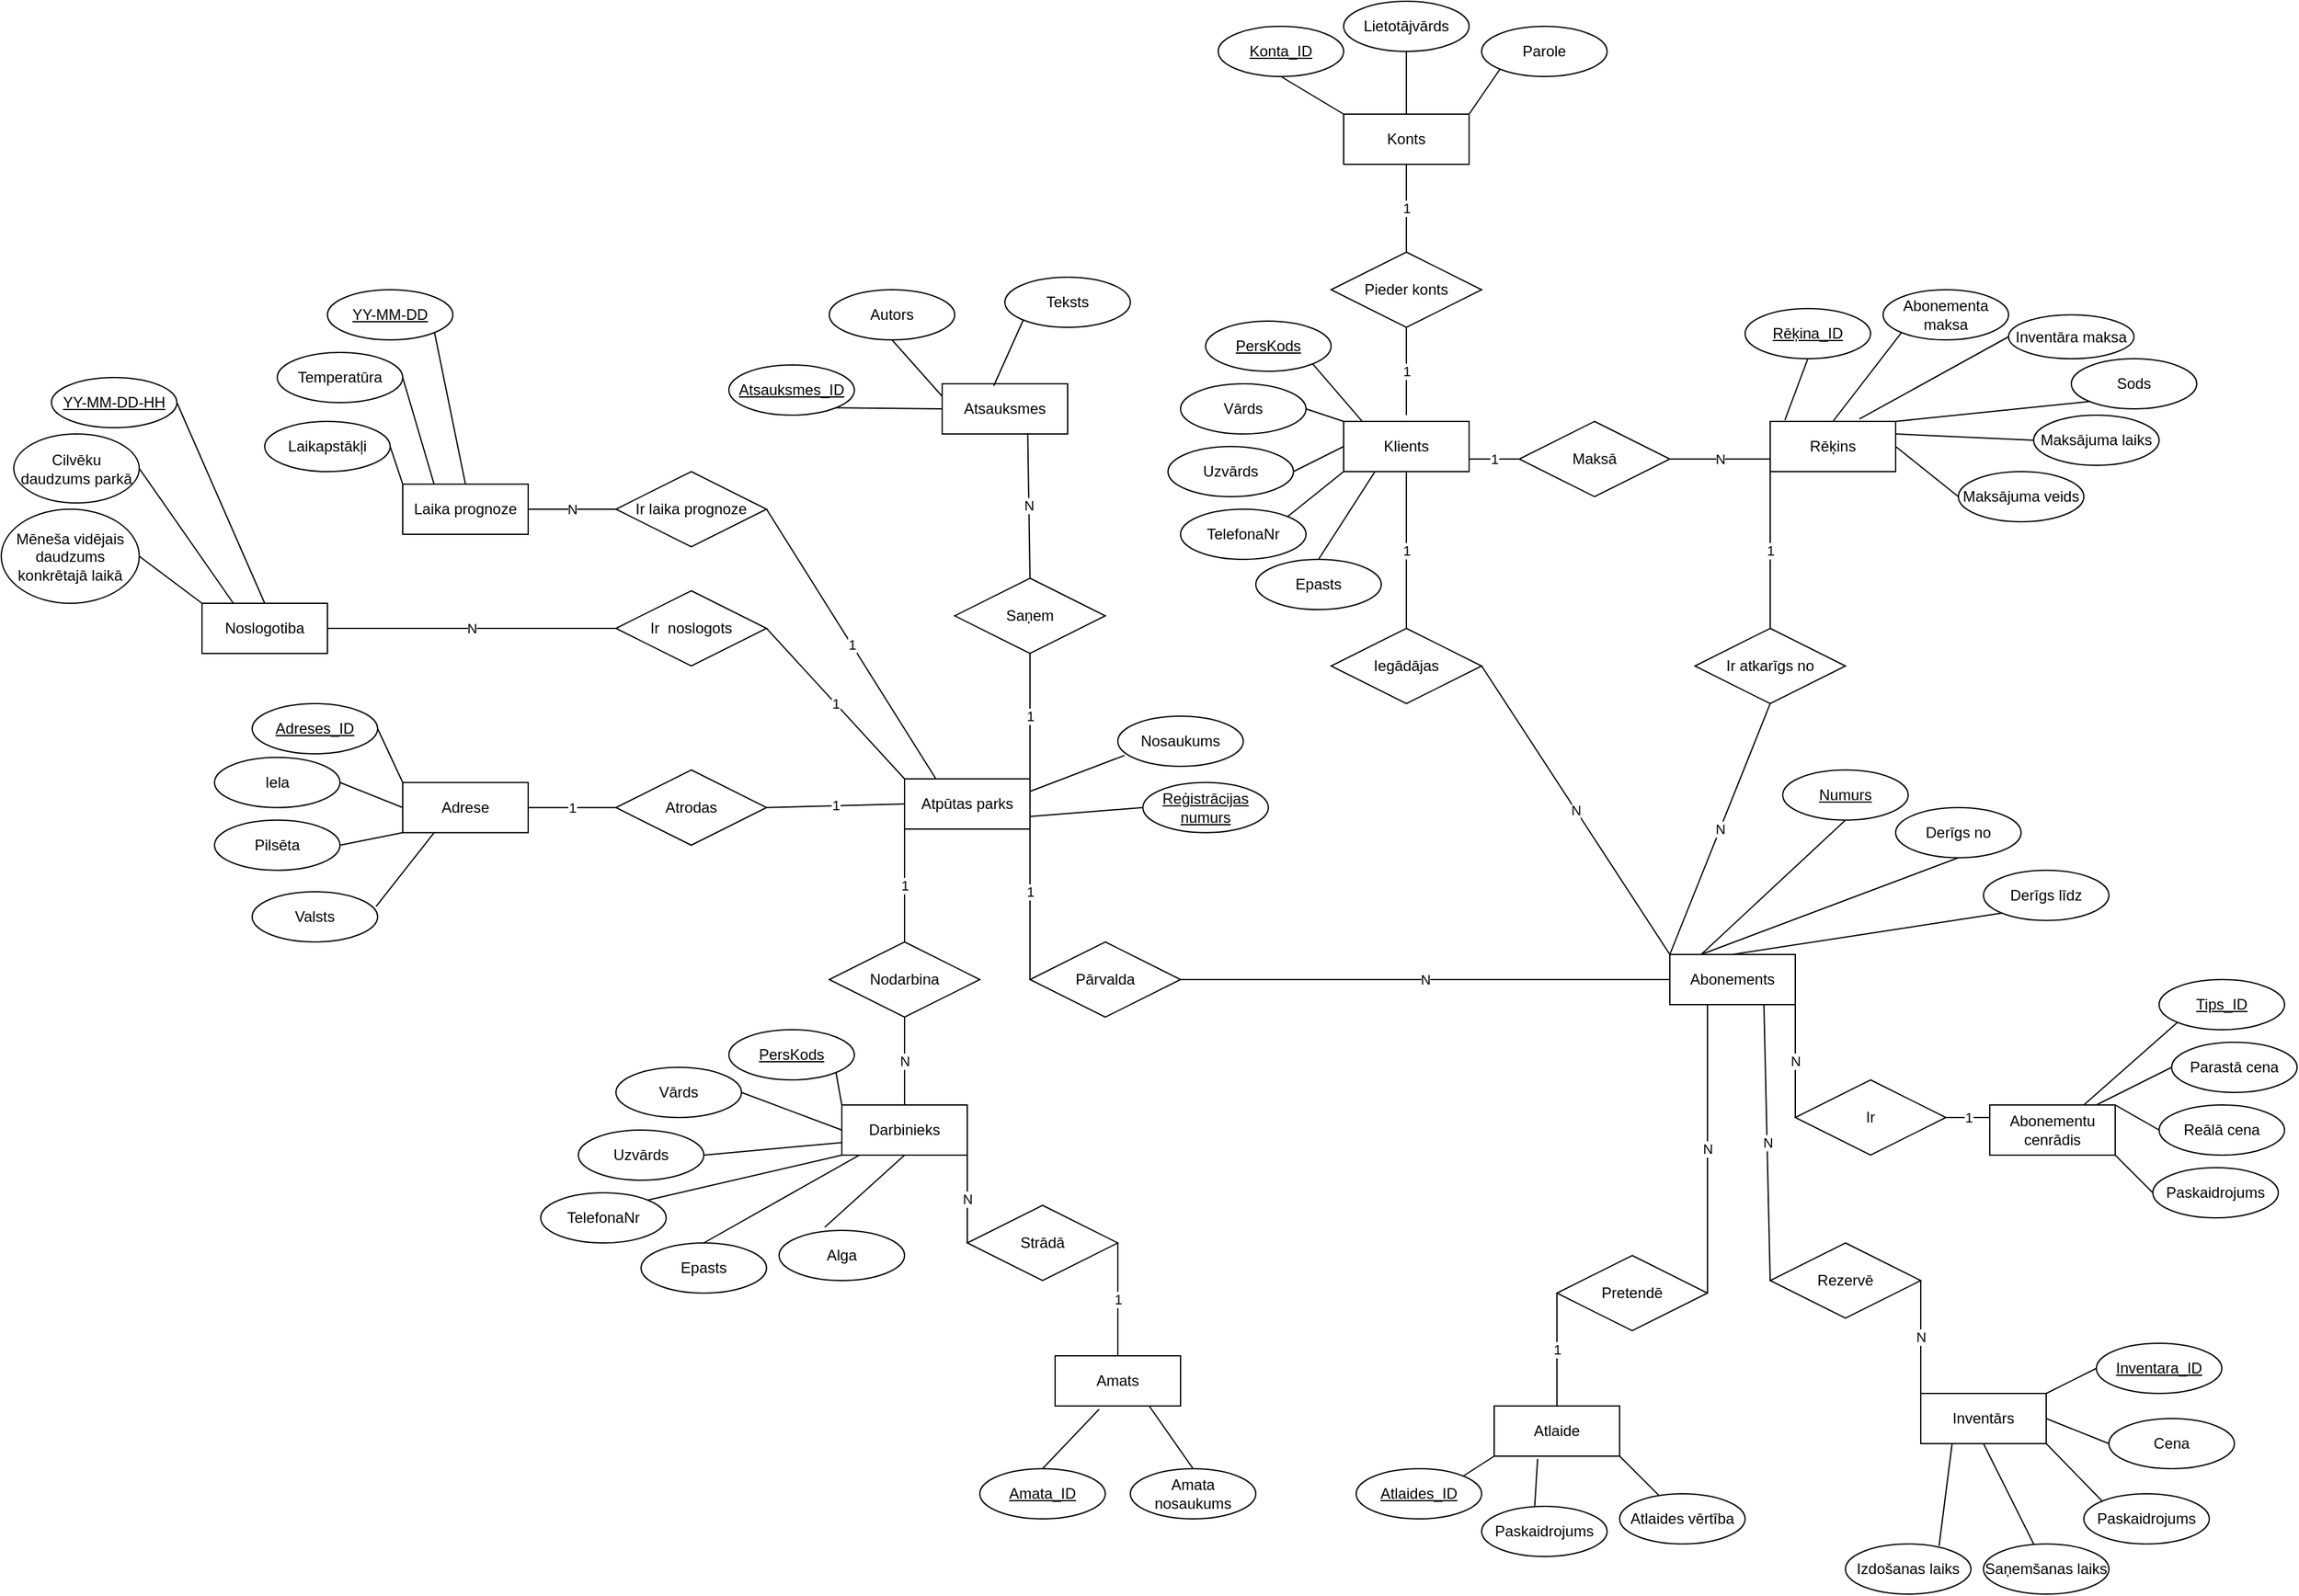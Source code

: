 <mxfile version="17.4.1" type="github"><diagram id="0xfzZeli7-UTy0-bY4oB" name="Page-1"><mxGraphModel dx="5394" dy="2624" grid="1" gridSize="10" guides="1" tooltips="1" connect="1" arrows="1" fold="1" page="1" pageScale="1" pageWidth="850" pageHeight="1100" math="0" shadow="0"><root><mxCell id="0"/><mxCell id="1" parent="0"/><mxCell id="qddwzL5BaspBNBgXX-L--1" value="Klients" style="whiteSpace=wrap;html=1;align=center;" vertex="1" parent="1"><mxGeometry x="-1350" y="-355" width="100" height="40" as="geometry"/></mxCell><mxCell id="qddwzL5BaspBNBgXX-L--2" value="PersKods" style="ellipse;whiteSpace=wrap;html=1;align=center;fontStyle=4;" vertex="1" parent="1"><mxGeometry x="-1460" y="-435" width="100" height="40" as="geometry"/></mxCell><mxCell id="qddwzL5BaspBNBgXX-L--3" value="Vārds" style="ellipse;whiteSpace=wrap;html=1;align=center;" vertex="1" parent="1"><mxGeometry x="-1480" y="-385" width="100" height="40" as="geometry"/></mxCell><mxCell id="qddwzL5BaspBNBgXX-L--4" value="TelefonaNr" style="ellipse;whiteSpace=wrap;html=1;align=center;" vertex="1" parent="1"><mxGeometry x="-1480" y="-285" width="100" height="40" as="geometry"/></mxCell><mxCell id="qddwzL5BaspBNBgXX-L--5" value="Uzvārds" style="ellipse;whiteSpace=wrap;html=1;align=center;" vertex="1" parent="1"><mxGeometry x="-1490" y="-335" width="100" height="40" as="geometry"/></mxCell><mxCell id="qddwzL5BaspBNBgXX-L--6" value="Epasts" style="ellipse;whiteSpace=wrap;html=1;align=center;" vertex="1" parent="1"><mxGeometry x="-1420" y="-245" width="100" height="40" as="geometry"/></mxCell><mxCell id="qddwzL5BaspBNBgXX-L--7" value="Abonements" style="whiteSpace=wrap;html=1;align=center;" vertex="1" parent="1"><mxGeometry x="-1090" y="70" width="100" height="40" as="geometry"/></mxCell><mxCell id="qddwzL5BaspBNBgXX-L--8" value="Numurs" style="ellipse;whiteSpace=wrap;html=1;align=center;fontStyle=4;" vertex="1" parent="1"><mxGeometry x="-1000" y="-77.12" width="100" height="40" as="geometry"/></mxCell><mxCell id="qddwzL5BaspBNBgXX-L--9" value="Derīgs no" style="ellipse;whiteSpace=wrap;html=1;align=center;" vertex="1" parent="1"><mxGeometry x="-910" y="-47.12" width="100" height="40" as="geometry"/></mxCell><mxCell id="qddwzL5BaspBNBgXX-L--10" value="Derīgs līdz" style="ellipse;whiteSpace=wrap;html=1;align=center;" vertex="1" parent="1"><mxGeometry x="-840" y="2.88" width="100" height="40" as="geometry"/></mxCell><mxCell id="qddwzL5BaspBNBgXX-L--11" value="" style="endArrow=none;html=1;rounded=0;exitX=0.5;exitY=0;exitDx=0;exitDy=0;entryX=0.25;entryY=1;entryDx=0;entryDy=0;" edge="1" parent="1" source="qddwzL5BaspBNBgXX-L--6" target="qddwzL5BaspBNBgXX-L--1"><mxGeometry relative="1" as="geometry"><mxPoint x="-1324.924" y="-244.996" as="sourcePoint"/><mxPoint x="-1275.07" y="-300.77" as="targetPoint"/></mxGeometry></mxCell><mxCell id="qddwzL5BaspBNBgXX-L--12" value="" style="endArrow=none;html=1;rounded=0;exitX=1;exitY=0;exitDx=0;exitDy=0;entryX=0;entryY=1;entryDx=0;entryDy=0;" edge="1" parent="1" source="qddwzL5BaspBNBgXX-L--4" target="qddwzL5BaspBNBgXX-L--1"><mxGeometry relative="1" as="geometry"><mxPoint x="-1350.0" y="-235" as="sourcePoint"/><mxPoint x="-1315.0" y="-305" as="targetPoint"/></mxGeometry></mxCell><mxCell id="qddwzL5BaspBNBgXX-L--13" value="" style="endArrow=none;html=1;rounded=0;exitX=1;exitY=0.5;exitDx=0;exitDy=0;entryX=0;entryY=0.5;entryDx=0;entryDy=0;" edge="1" parent="1" source="qddwzL5BaspBNBgXX-L--5" target="qddwzL5BaspBNBgXX-L--1"><mxGeometry relative="1" as="geometry"><mxPoint x="-1384.854" y="-269.226" as="sourcePoint"/><mxPoint x="-1340.0" y="-305" as="targetPoint"/></mxGeometry></mxCell><mxCell id="qddwzL5BaspBNBgXX-L--14" value="" style="endArrow=none;html=1;rounded=0;exitX=1;exitY=0.5;exitDx=0;exitDy=0;entryX=0;entryY=0;entryDx=0;entryDy=0;" edge="1" parent="1" source="qddwzL5BaspBNBgXX-L--3" target="qddwzL5BaspBNBgXX-L--1"><mxGeometry relative="1" as="geometry"><mxPoint x="-1380.0" y="-305" as="sourcePoint"/><mxPoint x="-1340.0" y="-325" as="targetPoint"/></mxGeometry></mxCell><mxCell id="qddwzL5BaspBNBgXX-L--15" value="" style="endArrow=none;html=1;rounded=0;exitX=1;exitY=1;exitDx=0;exitDy=0;entryX=0.152;entryY=0.012;entryDx=0;entryDy=0;entryPerimeter=0;" edge="1" parent="1" source="qddwzL5BaspBNBgXX-L--2" target="qddwzL5BaspBNBgXX-L--1"><mxGeometry relative="1" as="geometry"><mxPoint x="-1370.0" y="-355" as="sourcePoint"/><mxPoint x="-1340.0" y="-345" as="targetPoint"/></mxGeometry></mxCell><mxCell id="qddwzL5BaspBNBgXX-L--16" value="" style="endArrow=none;html=1;rounded=0;exitX=0.5;exitY=1;exitDx=0;exitDy=0;entryX=0.25;entryY=0;entryDx=0;entryDy=0;" edge="1" parent="1" source="qddwzL5BaspBNBgXX-L--8" target="qddwzL5BaspBNBgXX-L--7"><mxGeometry relative="1" as="geometry"><mxPoint x="-1234.854" y="134.226" as="sourcePoint"/><mxPoint x="-1194.8" y="180.48" as="targetPoint"/></mxGeometry></mxCell><mxCell id="qddwzL5BaspBNBgXX-L--17" value="" style="endArrow=none;html=1;rounded=0;exitX=0.5;exitY=1;exitDx=0;exitDy=0;entryX=0.25;entryY=0;entryDx=0;entryDy=0;" edge="1" parent="1" source="qddwzL5BaspBNBgXX-L--9" target="qddwzL5BaspBNBgXX-L--7"><mxGeometry relative="1" as="geometry"><mxPoint x="-1114.854" y="54.226" as="sourcePoint"/><mxPoint x="-1080.0" y="80" as="targetPoint"/></mxGeometry></mxCell><mxCell id="qddwzL5BaspBNBgXX-L--18" value="" style="endArrow=none;html=1;rounded=0;exitX=0;exitY=1;exitDx=0;exitDy=0;entryX=0.5;entryY=0;entryDx=0;entryDy=0;" edge="1" parent="1" source="qddwzL5BaspBNBgXX-L--10" target="qddwzL5BaspBNBgXX-L--7"><mxGeometry relative="1" as="geometry"><mxPoint x="-1070.0" y="30" as="sourcePoint"/><mxPoint x="-1055.0" y="80" as="targetPoint"/></mxGeometry></mxCell><mxCell id="qddwzL5BaspBNBgXX-L--19" value="Iegādājas" style="shape=rhombus;perimeter=rhombusPerimeter;whiteSpace=wrap;html=1;align=center;" vertex="1" parent="1"><mxGeometry x="-1360" y="-190" width="120" height="60" as="geometry"/></mxCell><mxCell id="qddwzL5BaspBNBgXX-L--20" value="1" style="endArrow=none;html=1;rounded=0;entryX=0.5;entryY=1;entryDx=0;entryDy=0;exitX=0.5;exitY=0;exitDx=0;exitDy=0;" edge="1" parent="1" source="qddwzL5BaspBNBgXX-L--19" target="qddwzL5BaspBNBgXX-L--1"><mxGeometry relative="1" as="geometry"><mxPoint x="-1250" y="-410" as="sourcePoint"/><mxPoint x="-1324.8" y="-344.52" as="targetPoint"/></mxGeometry></mxCell><mxCell id="qddwzL5BaspBNBgXX-L--21" value="N" style="endArrow=none;html=1;rounded=0;exitX=1;exitY=0.5;exitDx=0;exitDy=0;entryX=0;entryY=0;entryDx=0;entryDy=0;" edge="1" parent="1" source="qddwzL5BaspBNBgXX-L--19" target="qddwzL5BaspBNBgXX-L--7"><mxGeometry relative="1" as="geometry"><mxPoint x="-1190.0" y="210" as="sourcePoint"/><mxPoint x="-1215.0" y="270" as="targetPoint"/></mxGeometry></mxCell><mxCell id="qddwzL5BaspBNBgXX-L--22" value="Ir" style="shape=rhombus;perimeter=rhombusPerimeter;whiteSpace=wrap;html=1;align=center;" vertex="1" parent="1"><mxGeometry x="-990" y="170" width="120" height="60" as="geometry"/></mxCell><mxCell id="qddwzL5BaspBNBgXX-L--23" value="Abonementu cenrādis" style="whiteSpace=wrap;html=1;align=center;" vertex="1" parent="1"><mxGeometry x="-835" y="190" width="100" height="40" as="geometry"/></mxCell><mxCell id="qddwzL5BaspBNBgXX-L--24" value="Tips_ID" style="ellipse;whiteSpace=wrap;html=1;align=center;fontStyle=4" vertex="1" parent="1"><mxGeometry x="-700" y="90" width="100" height="40" as="geometry"/></mxCell><mxCell id="qddwzL5BaspBNBgXX-L--25" value="Reālā cena" style="ellipse;whiteSpace=wrap;html=1;align=center;" vertex="1" parent="1"><mxGeometry x="-700" y="190" width="100" height="40" as="geometry"/></mxCell><mxCell id="qddwzL5BaspBNBgXX-L--26" value="Paskaidrojums" style="ellipse;whiteSpace=wrap;html=1;align=center;" vertex="1" parent="1"><mxGeometry x="-705" y="240" width="100" height="40" as="geometry"/></mxCell><mxCell id="qddwzL5BaspBNBgXX-L--27" value="N" style="endArrow=none;html=1;rounded=0;exitX=0;exitY=0.5;exitDx=0;exitDy=0;entryX=1;entryY=1;entryDx=0;entryDy=0;" edge="1" parent="1" source="qddwzL5BaspBNBgXX-L--22" target="qddwzL5BaspBNBgXX-L--7"><mxGeometry relative="1" as="geometry"><mxPoint x="-1070.0" y="210" as="sourcePoint"/><mxPoint x="-1030.0" y="120" as="targetPoint"/></mxGeometry></mxCell><mxCell id="qddwzL5BaspBNBgXX-L--28" value="1" style="endArrow=none;html=1;rounded=0;exitX=1;exitY=0.5;exitDx=0;exitDy=0;entryX=0;entryY=0.25;entryDx=0;entryDy=0;" edge="1" parent="1" source="qddwzL5BaspBNBgXX-L--22" target="qddwzL5BaspBNBgXX-L--23"><mxGeometry relative="1" as="geometry"><mxPoint x="-835" y="140" as="sourcePoint"/><mxPoint x="-1205.0" y="210" as="targetPoint"/></mxGeometry></mxCell><mxCell id="qddwzL5BaspBNBgXX-L--29" value="" style="endArrow=none;html=1;rounded=0;exitX=0;exitY=1;exitDx=0;exitDy=0;entryX=0.75;entryY=0;entryDx=0;entryDy=0;" edge="1" parent="1" source="qddwzL5BaspBNBgXX-L--24" target="qddwzL5BaspBNBgXX-L--23"><mxGeometry relative="1" as="geometry"><mxPoint x="-1279.854" y="164.226" as="sourcePoint"/><mxPoint x="-1239.8" y="210.48" as="targetPoint"/></mxGeometry></mxCell><mxCell id="qddwzL5BaspBNBgXX-L--30" value="" style="endArrow=none;html=1;rounded=0;exitX=0;exitY=0.5;exitDx=0;exitDy=0;entryX=1;entryY=0;entryDx=0;entryDy=0;" edge="1" parent="1" source="qddwzL5BaspBNBgXX-L--25" target="qddwzL5BaspBNBgXX-L--23"><mxGeometry relative="1" as="geometry"><mxPoint x="-735.0" y="130" as="sourcePoint"/><mxPoint x="-750.0" y="200" as="targetPoint"/></mxGeometry></mxCell><mxCell id="qddwzL5BaspBNBgXX-L--31" value="" style="endArrow=none;html=1;rounded=0;exitX=0;exitY=0.5;exitDx=0;exitDy=0;entryX=1;entryY=1;entryDx=0;entryDy=0;" edge="1" parent="1" source="qddwzL5BaspBNBgXX-L--26" target="qddwzL5BaspBNBgXX-L--23"><mxGeometry relative="1" as="geometry"><mxPoint x="-715.0" y="190" as="sourcePoint"/><mxPoint x="-725.0" y="200" as="targetPoint"/></mxGeometry></mxCell><mxCell id="qddwzL5BaspBNBgXX-L--32" value="Rezervē" style="shape=rhombus;perimeter=rhombusPerimeter;whiteSpace=wrap;html=1;align=center;" vertex="1" parent="1"><mxGeometry x="-1010" y="300" width="120" height="60" as="geometry"/></mxCell><mxCell id="qddwzL5BaspBNBgXX-L--33" value="N" style="endArrow=none;html=1;rounded=0;exitX=0;exitY=0.5;exitDx=0;exitDy=0;entryX=0.75;entryY=1;entryDx=0;entryDy=0;" edge="1" parent="1" source="qddwzL5BaspBNBgXX-L--32" target="qddwzL5BaspBNBgXX-L--7"><mxGeometry relative="1" as="geometry"><mxPoint x="-970.0" y="210" as="sourcePoint"/><mxPoint x="-1005.0" y="120" as="targetPoint"/></mxGeometry></mxCell><mxCell id="qddwzL5BaspBNBgXX-L--34" value="Inventārs" style="whiteSpace=wrap;html=1;align=center;" vertex="1" parent="1"><mxGeometry x="-890" y="420" width="100" height="40" as="geometry"/></mxCell><mxCell id="qddwzL5BaspBNBgXX-L--35" value="N" style="endArrow=none;html=1;rounded=0;exitX=1;exitY=0.5;exitDx=0;exitDy=0;entryX=0;entryY=0;entryDx=0;entryDy=0;" edge="1" parent="1" source="qddwzL5BaspBNBgXX-L--32" target="qddwzL5BaspBNBgXX-L--34"><mxGeometry relative="1" as="geometry"><mxPoint x="-1190.0" y="210" as="sourcePoint"/><mxPoint x="-1240.0" y="270" as="targetPoint"/></mxGeometry></mxCell><mxCell id="qddwzL5BaspBNBgXX-L--36" value="Inventara_ID" style="ellipse;whiteSpace=wrap;html=1;align=center;fontStyle=4" vertex="1" parent="1"><mxGeometry x="-750" y="380" width="100" height="40" as="geometry"/></mxCell><mxCell id="qddwzL5BaspBNBgXX-L--37" value="Cena" style="ellipse;whiteSpace=wrap;html=1;align=center;" vertex="1" parent="1"><mxGeometry x="-740" y="440" width="100" height="40" as="geometry"/></mxCell><mxCell id="qddwzL5BaspBNBgXX-L--38" value="Paskaidrojums" style="ellipse;whiteSpace=wrap;html=1;align=center;" vertex="1" parent="1"><mxGeometry x="-760" y="500" width="100" height="40" as="geometry"/></mxCell><mxCell id="qddwzL5BaspBNBgXX-L--39" value="" style="endArrow=none;html=1;rounded=0;exitX=0;exitY=0;exitDx=0;exitDy=0;entryX=1;entryY=1;entryDx=0;entryDy=0;" edge="1" parent="1" source="qddwzL5BaspBNBgXX-L--38" target="qddwzL5BaspBNBgXX-L--34"><mxGeometry relative="1" as="geometry"><mxPoint x="-730.0" y="300" as="sourcePoint"/><mxPoint x="-760.0" y="300" as="targetPoint"/></mxGeometry></mxCell><mxCell id="qddwzL5BaspBNBgXX-L--40" value="" style="endArrow=none;html=1;rounded=0;exitX=0;exitY=0.5;exitDx=0;exitDy=0;entryX=1;entryY=0.5;entryDx=0;entryDy=0;" edge="1" parent="1" source="qddwzL5BaspBNBgXX-L--37" target="qddwzL5BaspBNBgXX-L--34"><mxGeometry relative="1" as="geometry"><mxPoint x="-745.146" y="515.774" as="sourcePoint"/><mxPoint x="-780.0" y="470" as="targetPoint"/></mxGeometry></mxCell><mxCell id="qddwzL5BaspBNBgXX-L--41" value="" style="endArrow=none;html=1;rounded=0;exitX=0;exitY=0.5;exitDx=0;exitDy=0;entryX=1;entryY=0;entryDx=0;entryDy=0;" edge="1" parent="1" source="qddwzL5BaspBNBgXX-L--36" target="qddwzL5BaspBNBgXX-L--34"><mxGeometry relative="1" as="geometry"><mxPoint x="-750.0" y="470" as="sourcePoint"/><mxPoint x="-780.0" y="450" as="targetPoint"/></mxGeometry></mxCell><mxCell id="qddwzL5BaspBNBgXX-L--42" value="Izdošanas laiks&lt;span style=&quot;color: rgba(0 , 0 , 0 , 0) ; font-family: monospace ; font-size: 0px&quot;&gt;%3CmxGraphModel%3E%3Croot%3E%3CmxCell%20id%3D%220%22%2F%3E%3CmxCell%20id%3D%221%22%20parent%3D%220%22%2F%3E%3CmxCell%20id%3D%222%22%20value%3D%22Abonementa_ID%22%20style%3D%22ellipse%3BwhiteSpace%3Dwrap%3Bhtml%3D1%3Balign%3Dcenter%3BfontStyle%3D0%22%20vertex%3D%221%22%20parent%3D%221%22%3E%3CmxGeometry%20x%3D%22-200%22%20y%3D%22530%22%20width%3D%22100%22%20height%3D%2240%22%20as%3D%22geometry%22%2F%3E%3C%2FmxCell%3E%3C%2Froot%3E%3C%2FmxGraphModel%3E&lt;/span&gt;" style="ellipse;whiteSpace=wrap;html=1;align=center;fontStyle=0" vertex="1" parent="1"><mxGeometry x="-950" y="540" width="100" height="40" as="geometry"/></mxCell><mxCell id="qddwzL5BaspBNBgXX-L--43" value="Saņemšanas laiks" style="ellipse;whiteSpace=wrap;html=1;align=center;fontStyle=0" vertex="1" parent="1"><mxGeometry x="-840" y="540" width="100" height="40" as="geometry"/></mxCell><mxCell id="qddwzL5BaspBNBgXX-L--44" value="" style="endArrow=none;html=1;rounded=0;entryX=0.5;entryY=1;entryDx=0;entryDy=0;" edge="1" parent="1" source="qddwzL5BaspBNBgXX-L--43" target="qddwzL5BaspBNBgXX-L--34"><mxGeometry relative="1" as="geometry"><mxPoint x="-750.0" y="540" as="sourcePoint"/><mxPoint x="-805.0" y="470" as="targetPoint"/></mxGeometry></mxCell><mxCell id="qddwzL5BaspBNBgXX-L--45" value="" style="endArrow=none;html=1;rounded=0;entryX=0.25;entryY=1;entryDx=0;entryDy=0;exitX=0.746;exitY=0.041;exitDx=0;exitDy=0;exitPerimeter=0;" edge="1" parent="1" source="qddwzL5BaspBNBgXX-L--42" target="qddwzL5BaspBNBgXX-L--34"><mxGeometry relative="1" as="geometry"><mxPoint x="-789.695" y="550.38" as="sourcePoint"/><mxPoint x="-830.0" y="470" as="targetPoint"/></mxGeometry></mxCell><mxCell id="qddwzL5BaspBNBgXX-L--46" value="Pretendē" style="shape=rhombus;perimeter=rhombusPerimeter;whiteSpace=wrap;html=1;align=center;" vertex="1" parent="1"><mxGeometry x="-1180" y="310" width="120" height="60" as="geometry"/></mxCell><mxCell id="qddwzL5BaspBNBgXX-L--47" value="N" style="endArrow=none;html=1;rounded=0;entryX=0.75;entryY=1;entryDx=0;entryDy=0;exitX=1;exitY=0.5;exitDx=0;exitDy=0;" edge="1" parent="1" source="qddwzL5BaspBNBgXX-L--46"><mxGeometry relative="1" as="geometry"><mxPoint x="-1080" y="290" as="sourcePoint"/><mxPoint x="-1060" y="110" as="targetPoint"/></mxGeometry></mxCell><mxCell id="qddwzL5BaspBNBgXX-L--48" value="1" style="endArrow=none;html=1;rounded=0;exitX=0;exitY=0.5;exitDx=0;exitDy=0;" edge="1" parent="1" source="qddwzL5BaspBNBgXX-L--46"><mxGeometry relative="1" as="geometry"><mxPoint x="-1235.0" y="210" as="sourcePoint"/><mxPoint x="-1180" y="430" as="targetPoint"/></mxGeometry></mxCell><mxCell id="qddwzL5BaspBNBgXX-L--49" value="Atlaide" style="whiteSpace=wrap;html=1;align=center;" vertex="1" parent="1"><mxGeometry x="-1230" y="430" width="100" height="40" as="geometry"/></mxCell><mxCell id="qddwzL5BaspBNBgXX-L--50" value="Atlaides_ID" style="ellipse;whiteSpace=wrap;html=1;align=center;fontStyle=4" vertex="1" parent="1"><mxGeometry x="-1340" y="480" width="100" height="40" as="geometry"/></mxCell><mxCell id="qddwzL5BaspBNBgXX-L--51" value="Paskaidrojums" style="ellipse;whiteSpace=wrap;html=1;align=center;" vertex="1" parent="1"><mxGeometry x="-1240" y="510" width="100" height="40" as="geometry"/></mxCell><mxCell id="qddwzL5BaspBNBgXX-L--52" value="Atlaides vērtība" style="ellipse;whiteSpace=wrap;html=1;align=center;" vertex="1" parent="1"><mxGeometry x="-1130" y="500" width="100" height="40" as="geometry"/></mxCell><mxCell id="qddwzL5BaspBNBgXX-L--53" value="" style="endArrow=none;html=1;rounded=0;exitX=1;exitY=0;exitDx=0;exitDy=0;entryX=0;entryY=1;entryDx=0;entryDy=0;" edge="1" parent="1" source="qddwzL5BaspBNBgXX-L--50" target="qddwzL5BaspBNBgXX-L--49"><mxGeometry relative="1" as="geometry"><mxPoint x="-1300.0" y="380" as="sourcePoint"/><mxPoint x="-1265.0" y="310" as="targetPoint"/></mxGeometry></mxCell><mxCell id="qddwzL5BaspBNBgXX-L--54" value="" style="endArrow=none;html=1;rounded=0;exitX=0.423;exitY=-0.003;exitDx=0;exitDy=0;entryX=0.346;entryY=1.056;entryDx=0;entryDy=0;entryPerimeter=0;exitPerimeter=0;" edge="1" parent="1" source="qddwzL5BaspBNBgXX-L--51" target="qddwzL5BaspBNBgXX-L--49"><mxGeometry relative="1" as="geometry"><mxPoint x="-1244.854" y="495.774" as="sourcePoint"/><mxPoint x="-1220.0" y="480" as="targetPoint"/></mxGeometry></mxCell><mxCell id="qddwzL5BaspBNBgXX-L--55" value="" style="endArrow=none;html=1;rounded=0;entryX=1;entryY=1;entryDx=0;entryDy=0;" edge="1" parent="1" source="qddwzL5BaspBNBgXX-L--52" target="qddwzL5BaspBNBgXX-L--49"><mxGeometry relative="1" as="geometry"><mxPoint x="-1187.7" y="519.88" as="sourcePoint"/><mxPoint x="-1185.4" y="482.24" as="targetPoint"/></mxGeometry></mxCell><mxCell id="qddwzL5BaspBNBgXX-L--56" value="Parastā cena" style="ellipse;whiteSpace=wrap;html=1;align=center;" vertex="1" parent="1"><mxGeometry x="-690" y="140" width="100" height="40" as="geometry"/></mxCell><mxCell id="qddwzL5BaspBNBgXX-L--57" value="" style="endArrow=none;html=1;rounded=0;exitX=0;exitY=0.5;exitDx=0;exitDy=0;entryX=0.852;entryY=-0.003;entryDx=0;entryDy=0;entryPerimeter=0;" edge="1" parent="1" source="qddwzL5BaspBNBgXX-L--56" target="qddwzL5BaspBNBgXX-L--23"><mxGeometry relative="1" as="geometry"><mxPoint x="-695.0" y="190" as="sourcePoint"/><mxPoint x="-725.0" y="200" as="targetPoint"/></mxGeometry></mxCell><mxCell id="qddwzL5BaspBNBgXX-L--58" value="Atpūtas parks" style="whiteSpace=wrap;html=1;align=center;" vertex="1" parent="1"><mxGeometry x="-1700" y="-70" width="100" height="40" as="geometry"/></mxCell><mxCell id="qddwzL5BaspBNBgXX-L--59" value="Nosaukums" style="ellipse;whiteSpace=wrap;html=1;align=center;" vertex="1" parent="1"><mxGeometry x="-1530" y="-120" width="100" height="40" as="geometry"/></mxCell><mxCell id="qddwzL5BaspBNBgXX-L--60" value="Reģistrācijas numurs" style="ellipse;whiteSpace=wrap;html=1;align=center;fontStyle=4;" vertex="1" parent="1"><mxGeometry x="-1510" y="-67.12" width="100" height="40" as="geometry"/></mxCell><mxCell id="qddwzL5BaspBNBgXX-L--61" value="Iela" style="ellipse;whiteSpace=wrap;html=1;align=center;" vertex="1" parent="1"><mxGeometry x="-2250" y="-87.12" width="100" height="40" as="geometry"/></mxCell><mxCell id="qddwzL5BaspBNBgXX-L--62" value="Pilsēta" style="ellipse;whiteSpace=wrap;html=1;align=center;" vertex="1" parent="1"><mxGeometry x="-2250" y="-37.12" width="100" height="40" as="geometry"/></mxCell><mxCell id="qddwzL5BaspBNBgXX-L--63" value="Valsts" style="ellipse;whiteSpace=wrap;html=1;align=center;" vertex="1" parent="1"><mxGeometry x="-2220" y="20.0" width="100" height="40" as="geometry"/></mxCell><mxCell id="qddwzL5BaspBNBgXX-L--64" value="" style="endArrow=none;html=1;rounded=0;entryX=0;entryY=0.5;entryDx=0;entryDy=0;exitX=1;exitY=0.5;exitDx=0;exitDy=0;" edge="1" parent="1" source="qddwzL5BaspBNBgXX-L--61" target="qddwzL5BaspBNBgXX-L--67"><mxGeometry relative="1" as="geometry"><mxPoint x="-2194.854" y="-60.004" as="sourcePoint"/><mxPoint x="-2125.146" y="-28.456" as="targetPoint"/></mxGeometry></mxCell><mxCell id="qddwzL5BaspBNBgXX-L--65" value="" style="endArrow=none;html=1;rounded=0;entryX=0;entryY=1;entryDx=0;entryDy=0;exitX=1;exitY=0.5;exitDx=0;exitDy=0;" edge="1" parent="1" source="qddwzL5BaspBNBgXX-L--62" target="qddwzL5BaspBNBgXX-L--67"><mxGeometry relative="1" as="geometry"><mxPoint x="-2184.854" y="-50.004" as="sourcePoint"/><mxPoint x="-2140.0" y="-14.23" as="targetPoint"/></mxGeometry></mxCell><mxCell id="qddwzL5BaspBNBgXX-L--66" value="" style="endArrow=none;html=1;rounded=0;entryX=0.25;entryY=1;entryDx=0;entryDy=0;exitX=0.988;exitY=0.291;exitDx=0;exitDy=0;exitPerimeter=0;" edge="1" parent="1" source="qddwzL5BaspBNBgXX-L--63" target="qddwzL5BaspBNBgXX-L--67"><mxGeometry relative="1" as="geometry"><mxPoint x="-2170.0" y="-4.23" as="sourcePoint"/><mxPoint x="-2125.146" y="-0.004" as="targetPoint"/></mxGeometry></mxCell><mxCell id="qddwzL5BaspBNBgXX-L--67" value="Adrese" style="whiteSpace=wrap;html=1;align=center;" vertex="1" parent="1"><mxGeometry x="-2100" y="-67.12" width="100" height="40" as="geometry"/></mxCell><mxCell id="qddwzL5BaspBNBgXX-L--68" value="Atrodas" style="shape=rhombus;perimeter=rhombusPerimeter;whiteSpace=wrap;html=1;align=center;" vertex="1" parent="1"><mxGeometry x="-1930" y="-77.12" width="120" height="60" as="geometry"/></mxCell><mxCell id="qddwzL5BaspBNBgXX-L--69" value="Saņem" style="shape=rhombus;perimeter=rhombusPerimeter;whiteSpace=wrap;html=1;align=center;" vertex="1" parent="1"><mxGeometry x="-1660" y="-230" width="120" height="60" as="geometry"/></mxCell><mxCell id="qddwzL5BaspBNBgXX-L--70" value="Atsauksmes" style="whiteSpace=wrap;html=1;align=center;" vertex="1" parent="1"><mxGeometry x="-1670" y="-385" width="100" height="40" as="geometry"/></mxCell><mxCell id="qddwzL5BaspBNBgXX-L--71" value="Autors" style="ellipse;whiteSpace=wrap;html=1;align=center;" vertex="1" parent="1"><mxGeometry x="-1760" y="-460" width="100" height="40" as="geometry"/></mxCell><mxCell id="qddwzL5BaspBNBgXX-L--72" value="Teksts" style="ellipse;whiteSpace=wrap;html=1;align=center;" vertex="1" parent="1"><mxGeometry x="-1620" y="-470" width="100" height="40" as="geometry"/></mxCell><mxCell id="qddwzL5BaspBNBgXX-L--73" value="1" style="endArrow=none;html=1;rounded=0;entryX=0;entryY=0.5;entryDx=0;entryDy=0;exitX=1;exitY=0.5;exitDx=0;exitDy=0;" edge="1" parent="1" source="qddwzL5BaspBNBgXX-L--67" target="qddwzL5BaspBNBgXX-L--68"><mxGeometry relative="1" as="geometry"><mxPoint x="-2141.2" y="61.64" as="sourcePoint"/><mxPoint x="-2075" y="12.88" as="targetPoint"/></mxGeometry></mxCell><mxCell id="qddwzL5BaspBNBgXX-L--74" value="1" style="endArrow=none;html=1;rounded=0;entryX=0;entryY=0.5;entryDx=0;entryDy=0;exitX=1;exitY=0.5;exitDx=0;exitDy=0;" edge="1" parent="1" source="qddwzL5BaspBNBgXX-L--68" target="qddwzL5BaspBNBgXX-L--58"><mxGeometry relative="1" as="geometry"><mxPoint x="-2000" y="-7.12" as="sourcePoint"/><mxPoint x="-1920" as="targetPoint"/></mxGeometry></mxCell><mxCell id="qddwzL5BaspBNBgXX-L--75" value="" style="endArrow=none;html=1;rounded=0;exitX=0;exitY=0.5;exitDx=0;exitDy=0;entryX=1;entryY=0.75;entryDx=0;entryDy=0;" edge="1" parent="1" source="qddwzL5BaspBNBgXX-L--60" target="qddwzL5BaspBNBgXX-L--58"><mxGeometry relative="1" as="geometry"><mxPoint x="-1800" as="sourcePoint"/><mxPoint x="-1600" y="-47" as="targetPoint"/></mxGeometry></mxCell><mxCell id="qddwzL5BaspBNBgXX-L--76" value="" style="endArrow=none;html=1;rounded=0;entryX=1;entryY=0.25;entryDx=0;entryDy=0;exitX=0.053;exitY=0.783;exitDx=0;exitDy=0;exitPerimeter=0;" edge="1" parent="1" source="qddwzL5BaspBNBgXX-L--59" target="qddwzL5BaspBNBgXX-L--58"><mxGeometry relative="1" as="geometry"><mxPoint x="-1770.1" y="-120.12" as="sourcePoint"/><mxPoint x="-1690.0" y="-60" as="targetPoint"/></mxGeometry></mxCell><mxCell id="qddwzL5BaspBNBgXX-L--77" value="1" style="endArrow=none;html=1;rounded=0;entryX=1;entryY=0;entryDx=0;entryDy=0;exitX=0.5;exitY=1;exitDx=0;exitDy=0;" edge="1" parent="1" source="qddwzL5BaspBNBgXX-L--69" target="qddwzL5BaspBNBgXX-L--58"><mxGeometry relative="1" as="geometry"><mxPoint x="-1670.0" y="-120" as="sourcePoint"/><mxPoint x="-1665.0" y="-60" as="targetPoint"/></mxGeometry></mxCell><mxCell id="qddwzL5BaspBNBgXX-L--78" value="N" style="endArrow=none;html=1;rounded=0;exitX=0.682;exitY=0.982;exitDx=0;exitDy=0;exitPerimeter=0;entryX=0.5;entryY=0;entryDx=0;entryDy=0;" edge="1" parent="1" source="qddwzL5BaspBNBgXX-L--70" target="qddwzL5BaspBNBgXX-L--69"><mxGeometry relative="1" as="geometry"><mxPoint x="-1550.0" y="-160" as="sourcePoint"/><mxPoint x="-1560" y="-240" as="targetPoint"/></mxGeometry></mxCell><mxCell id="qddwzL5BaspBNBgXX-L--79" value="" style="endArrow=none;html=1;rounded=0;exitX=0.5;exitY=1;exitDx=0;exitDy=0;entryX=0;entryY=0.25;entryDx=0;entryDy=0;" edge="1" parent="1" source="qddwzL5BaspBNBgXX-L--71" target="qddwzL5BaspBNBgXX-L--70"><mxGeometry relative="1" as="geometry"><mxPoint x="-1621.8" y="-330.72" as="sourcePoint"/><mxPoint x="-1550.0" y="-220" as="targetPoint"/></mxGeometry></mxCell><mxCell id="qddwzL5BaspBNBgXX-L--80" value="" style="endArrow=none;html=1;rounded=0;exitX=0;exitY=1;exitDx=0;exitDy=0;entryX=0.411;entryY=0.041;entryDx=0;entryDy=0;entryPerimeter=0;" edge="1" parent="1" source="qddwzL5BaspBNBgXX-L--72" target="qddwzL5BaspBNBgXX-L--70"><mxGeometry relative="1" as="geometry"><mxPoint x="-1760.0" y="-400" as="sourcePoint"/><mxPoint x="-1690.0" y="-360" as="targetPoint"/></mxGeometry></mxCell><mxCell id="qddwzL5BaspBNBgXX-L--81" value="Darbinieks" style="whiteSpace=wrap;html=1;align=center;" vertex="1" parent="1"><mxGeometry x="-1750" y="190" width="100" height="40" as="geometry"/></mxCell><mxCell id="qddwzL5BaspBNBgXX-L--82" value="1" style="endArrow=none;html=1;rounded=0;entryX=1;entryY=0.5;entryDx=0;entryDy=0;exitX=0;exitY=0.5;exitDx=0;exitDy=0;" edge="1" parent="1" source="qddwzL5BaspBNBgXX-L--83" target="qddwzL5BaspBNBgXX-L--58"><mxGeometry relative="1" as="geometry"><mxPoint x="-1490" as="sourcePoint"/><mxPoint x="-1590.0" y="-60" as="targetPoint"/></mxGeometry></mxCell><mxCell id="qddwzL5BaspBNBgXX-L--83" value="Pārvalda" style="shape=rhombus;perimeter=rhombusPerimeter;whiteSpace=wrap;html=1;align=center;" vertex="1" parent="1"><mxGeometry x="-1600" y="60" width="120" height="60" as="geometry"/></mxCell><mxCell id="qddwzL5BaspBNBgXX-L--84" value="N" style="endArrow=none;html=1;rounded=0;entryX=0;entryY=0.5;entryDx=0;entryDy=0;exitX=1;exitY=0.5;exitDx=0;exitDy=0;" edge="1" parent="1" source="qddwzL5BaspBNBgXX-L--83" target="qddwzL5BaspBNBgXX-L--7"><mxGeometry relative="1" as="geometry"><mxPoint x="-1480.0" y="20" as="sourcePoint"/><mxPoint x="-1590.0" y="-40" as="targetPoint"/></mxGeometry></mxCell><mxCell id="qddwzL5BaspBNBgXX-L--85" value="Nodarbina" style="shape=rhombus;perimeter=rhombusPerimeter;whiteSpace=wrap;html=1;align=center;" vertex="1" parent="1"><mxGeometry x="-1760" y="60" width="120" height="60" as="geometry"/></mxCell><mxCell id="qddwzL5BaspBNBgXX-L--86" value="1" style="endArrow=none;html=1;rounded=0;entryX=0;entryY=1;entryDx=0;entryDy=0;exitX=0.5;exitY=0;exitDx=0;exitDy=0;" edge="1" parent="1" source="qddwzL5BaspBNBgXX-L--85" target="qddwzL5BaspBNBgXX-L--58"><mxGeometry relative="1" as="geometry"><mxPoint x="-1800.0" as="sourcePoint"/><mxPoint x="-1690.0" y="-40" as="targetPoint"/></mxGeometry></mxCell><mxCell id="qddwzL5BaspBNBgXX-L--87" value="N" style="endArrow=none;html=1;rounded=0;entryX=0.5;entryY=0;entryDx=0;entryDy=0;exitX=0.5;exitY=1;exitDx=0;exitDy=0;" edge="1" parent="1" source="qddwzL5BaspBNBgXX-L--85" target="qddwzL5BaspBNBgXX-L--81"><mxGeometry relative="1" as="geometry"><mxPoint x="-1700.0" y="80" as="sourcePoint"/><mxPoint x="-1640.0" y="-20" as="targetPoint"/></mxGeometry></mxCell><mxCell id="qddwzL5BaspBNBgXX-L--88" value="PersKods" style="ellipse;whiteSpace=wrap;html=1;align=center;fontStyle=4;" vertex="1" parent="1"><mxGeometry x="-1840" y="130" width="100" height="40" as="geometry"/></mxCell><mxCell id="qddwzL5BaspBNBgXX-L--89" value="Vārds" style="ellipse;whiteSpace=wrap;html=1;align=center;" vertex="1" parent="1"><mxGeometry x="-1930" y="160" width="100" height="40" as="geometry"/></mxCell><mxCell id="qddwzL5BaspBNBgXX-L--90" value="TelefonaNr" style="ellipse;whiteSpace=wrap;html=1;align=center;" vertex="1" parent="1"><mxGeometry x="-1990" y="260" width="100" height="40" as="geometry"/></mxCell><mxCell id="qddwzL5BaspBNBgXX-L--91" value="Uzvārds" style="ellipse;whiteSpace=wrap;html=1;align=center;" vertex="1" parent="1"><mxGeometry x="-1960" y="210" width="100" height="40" as="geometry"/></mxCell><mxCell id="qddwzL5BaspBNBgXX-L--92" value="Epasts" style="ellipse;whiteSpace=wrap;html=1;align=center;" vertex="1" parent="1"><mxGeometry x="-1910" y="300" width="100" height="40" as="geometry"/></mxCell><mxCell id="qddwzL5BaspBNBgXX-L--93" value="" style="endArrow=none;html=1;rounded=0;exitX=0.5;exitY=0;exitDx=0;exitDy=0;entryX=0.141;entryY=0.997;entryDx=0;entryDy=0;entryPerimeter=0;" edge="1" parent="1" source="qddwzL5BaspBNBgXX-L--92" target="qddwzL5BaspBNBgXX-L--81"><mxGeometry relative="1" as="geometry"><mxPoint x="-1854.924" y="325.004" as="sourcePoint"/><mxPoint x="-1855.0" y="255" as="targetPoint"/></mxGeometry></mxCell><mxCell id="qddwzL5BaspBNBgXX-L--94" value="" style="endArrow=none;html=1;rounded=0;exitX=1;exitY=0;exitDx=0;exitDy=0;entryX=0;entryY=1;entryDx=0;entryDy=0;" edge="1" parent="1" source="qddwzL5BaspBNBgXX-L--90" target="qddwzL5BaspBNBgXX-L--81"><mxGeometry relative="1" as="geometry"><mxPoint x="-1880.0" y="335" as="sourcePoint"/><mxPoint x="-1880.0" y="255" as="targetPoint"/></mxGeometry></mxCell><mxCell id="qddwzL5BaspBNBgXX-L--95" value="" style="endArrow=none;html=1;rounded=0;exitX=1;exitY=0.5;exitDx=0;exitDy=0;entryX=0;entryY=0.75;entryDx=0;entryDy=0;" edge="1" parent="1" source="qddwzL5BaspBNBgXX-L--91" target="qddwzL5BaspBNBgXX-L--81"><mxGeometry relative="1" as="geometry"><mxPoint x="-1914.854" y="300.774" as="sourcePoint"/><mxPoint x="-1880.0" y="235" as="targetPoint"/></mxGeometry></mxCell><mxCell id="qddwzL5BaspBNBgXX-L--96" value="" style="endArrow=none;html=1;rounded=0;exitX=1;exitY=0.5;exitDx=0;exitDy=0;entryX=0;entryY=0.5;entryDx=0;entryDy=0;" edge="1" parent="1" source="qddwzL5BaspBNBgXX-L--89" target="qddwzL5BaspBNBgXX-L--81"><mxGeometry relative="1" as="geometry"><mxPoint x="-1910.0" y="265" as="sourcePoint"/><mxPoint x="-1880.0" y="215" as="targetPoint"/></mxGeometry></mxCell><mxCell id="qddwzL5BaspBNBgXX-L--97" value="" style="endArrow=none;html=1;rounded=0;exitX=1;exitY=1;exitDx=0;exitDy=0;entryX=0;entryY=0;entryDx=0;entryDy=0;" edge="1" parent="1" source="qddwzL5BaspBNBgXX-L--88" target="qddwzL5BaspBNBgXX-L--81"><mxGeometry relative="1" as="geometry"><mxPoint x="-1900.0" y="215" as="sourcePoint"/><mxPoint x="-1864.8" y="215.48" as="targetPoint"/></mxGeometry></mxCell><mxCell id="qddwzL5BaspBNBgXX-L--98" value="" style="endArrow=none;html=1;rounded=0;entryX=0.5;entryY=1;entryDx=0;entryDy=0;exitX=0.364;exitY=-0.062;exitDx=0;exitDy=0;exitPerimeter=0;" edge="1" parent="1" source="qddwzL5BaspBNBgXX-L--99" target="qddwzL5BaspBNBgXX-L--81"><mxGeometry relative="1" as="geometry"><mxPoint x="-1810" y="320" as="sourcePoint"/><mxPoint x="-1825.9" y="239.88" as="targetPoint"/></mxGeometry></mxCell><mxCell id="qddwzL5BaspBNBgXX-L--99" value="Alga" style="ellipse;whiteSpace=wrap;html=1;align=center;" vertex="1" parent="1"><mxGeometry x="-1800" y="290" width="100" height="40" as="geometry"/></mxCell><mxCell id="qddwzL5BaspBNBgXX-L--100" value="Amats" style="whiteSpace=wrap;html=1;align=center;" vertex="1" parent="1"><mxGeometry x="-1580" y="390" width="100" height="40" as="geometry"/></mxCell><mxCell id="qddwzL5BaspBNBgXX-L--101" value="Strādā" style="shape=rhombus;perimeter=rhombusPerimeter;whiteSpace=wrap;html=1;align=center;" vertex="1" parent="1"><mxGeometry x="-1650" y="270" width="120" height="60" as="geometry"/></mxCell><mxCell id="qddwzL5BaspBNBgXX-L--102" value="1" style="endArrow=none;html=1;rounded=0;entryX=1;entryY=0.5;entryDx=0;entryDy=0;exitX=0.5;exitY=0;exitDx=0;exitDy=0;" edge="1" parent="1" source="qddwzL5BaspBNBgXX-L--100" target="qddwzL5BaspBNBgXX-L--101"><mxGeometry relative="1" as="geometry"><mxPoint x="-1700" y="80" as="sourcePoint"/><mxPoint x="-1640" y="-20" as="targetPoint"/></mxGeometry></mxCell><mxCell id="qddwzL5BaspBNBgXX-L--103" value="N" style="endArrow=none;html=1;rounded=0;entryX=1;entryY=1;entryDx=0;entryDy=0;exitX=0;exitY=0.5;exitDx=0;exitDy=0;entryPerimeter=0;" edge="1" parent="1" source="qddwzL5BaspBNBgXX-L--101" target="qddwzL5BaspBNBgXX-L--81"><mxGeometry relative="1" as="geometry"><mxPoint x="-1700" y="140" as="sourcePoint"/><mxPoint x="-1790" y="200" as="targetPoint"/></mxGeometry></mxCell><mxCell id="qddwzL5BaspBNBgXX-L--104" value="Amata_ID" style="ellipse;whiteSpace=wrap;html=1;align=center;fontStyle=4;" vertex="1" parent="1"><mxGeometry x="-1640" y="480" width="100" height="40" as="geometry"/></mxCell><mxCell id="qddwzL5BaspBNBgXX-L--105" value="" style="endArrow=none;html=1;rounded=0;entryX=0.351;entryY=1.065;entryDx=0;entryDy=0;exitX=0.5;exitY=0;exitDx=0;exitDy=0;entryPerimeter=0;" edge="1" parent="1" source="qddwzL5BaspBNBgXX-L--104" target="qddwzL5BaspBNBgXX-L--100"><mxGeometry relative="1" as="geometry"><mxPoint x="-1783.6" y="337.52" as="sourcePoint"/><mxPoint x="-1790" y="240" as="targetPoint"/></mxGeometry></mxCell><mxCell id="qddwzL5BaspBNBgXX-L--106" value="Amata nosaukums" style="ellipse;whiteSpace=wrap;html=1;align=center;" vertex="1" parent="1"><mxGeometry x="-1520" y="480" width="100" height="40" as="geometry"/></mxCell><mxCell id="qddwzL5BaspBNBgXX-L--107" value="" style="endArrow=none;html=1;rounded=0;entryX=0.75;entryY=1;entryDx=0;entryDy=0;exitX=0.5;exitY=0;exitDx=0;exitDy=0;" edge="1" parent="1" source="qddwzL5BaspBNBgXX-L--106" target="qddwzL5BaspBNBgXX-L--100"><mxGeometry relative="1" as="geometry"><mxPoint x="-1660" y="480" as="sourcePoint"/><mxPoint x="-1610" y="440" as="targetPoint"/></mxGeometry></mxCell><mxCell id="qddwzL5BaspBNBgXX-L--108" value="Rēķins" style="whiteSpace=wrap;html=1;align=center;" vertex="1" parent="1"><mxGeometry x="-1010" y="-355" width="100" height="40" as="geometry"/></mxCell><mxCell id="qddwzL5BaspBNBgXX-L--109" value="Rēķina_ID" style="ellipse;whiteSpace=wrap;html=1;align=center;fontStyle=4;" vertex="1" parent="1"><mxGeometry x="-1030" y="-445" width="100" height="40" as="geometry"/></mxCell><mxCell id="qddwzL5BaspBNBgXX-L--110" value="Atsauksmes_ID" style="ellipse;whiteSpace=wrap;html=1;align=center;fontStyle=4;" vertex="1" parent="1"><mxGeometry x="-1840" y="-400" width="100" height="40" as="geometry"/></mxCell><mxCell id="qddwzL5BaspBNBgXX-L--111" value="" style="endArrow=none;html=1;rounded=0;exitX=1;exitY=1;exitDx=0;exitDy=0;entryX=0;entryY=0.5;entryDx=0;entryDy=0;" edge="1" parent="1" source="qddwzL5BaspBNBgXX-L--110" target="qddwzL5BaspBNBgXX-L--70"><mxGeometry relative="1" as="geometry"><mxPoint x="-1595.355" y="-425.858" as="sourcePoint"/><mxPoint x="-1648.9" y="-368.36" as="targetPoint"/></mxGeometry></mxCell><mxCell id="qddwzL5BaspBNBgXX-L--112" value="Adreses_ID" style="ellipse;whiteSpace=wrap;html=1;align=center;fontStyle=4;" vertex="1" parent="1"><mxGeometry x="-2220" y="-130" width="100" height="40" as="geometry"/></mxCell><mxCell id="qddwzL5BaspBNBgXX-L--113" value="" style="endArrow=none;html=1;rounded=0;entryX=0;entryY=0;entryDx=0;entryDy=0;exitX=1;exitY=0.5;exitDx=0;exitDy=0;" edge="1" parent="1" source="qddwzL5BaspBNBgXX-L--112" target="qddwzL5BaspBNBgXX-L--67"><mxGeometry relative="1" as="geometry"><mxPoint x="-2180" y="-50" as="sourcePoint"/><mxPoint x="-2100" y="-7.12" as="targetPoint"/></mxGeometry></mxCell><mxCell id="qddwzL5BaspBNBgXX-L--114" value="Sods" style="ellipse;whiteSpace=wrap;html=1;align=center;fontStyle=0;" vertex="1" parent="1"><mxGeometry x="-770" y="-405" width="100" height="40" as="geometry"/></mxCell><mxCell id="qddwzL5BaspBNBgXX-L--115" value="Maksājuma laiks" style="ellipse;whiteSpace=wrap;html=1;align=center;fontStyle=0;" vertex="1" parent="1"><mxGeometry x="-800" y="-360" width="100" height="40" as="geometry"/></mxCell><mxCell id="qddwzL5BaspBNBgXX-L--116" value="Maksājuma veids" style="ellipse;whiteSpace=wrap;html=1;align=center;fontStyle=0;" vertex="1" parent="1"><mxGeometry x="-860" y="-315" width="100" height="40" as="geometry"/></mxCell><mxCell id="qddwzL5BaspBNBgXX-L--117" value="" style="endArrow=none;html=1;rounded=0;exitX=0.5;exitY=1;exitDx=0;exitDy=0;entryX=0.117;entryY=-0.025;entryDx=0;entryDy=0;entryPerimeter=0;" edge="1" parent="1" source="qddwzL5BaspBNBgXX-L--109" target="qddwzL5BaspBNBgXX-L--108"><mxGeometry relative="1" as="geometry"><mxPoint x="-1410" y="-325" as="sourcePoint"/><mxPoint x="-1010" y="-350" as="targetPoint"/></mxGeometry></mxCell><mxCell id="qddwzL5BaspBNBgXX-L--118" value="" style="endArrow=none;html=1;rounded=0;entryX=1;entryY=0.25;entryDx=0;entryDy=0;exitX=0;exitY=0.5;exitDx=0;exitDy=0;" edge="1" parent="1" source="qddwzL5BaspBNBgXX-L--115" target="qddwzL5BaspBNBgXX-L--108"><mxGeometry relative="1" as="geometry"><mxPoint x="-910" y="-495" as="sourcePoint"/><mxPoint x="-940" y="-395" as="targetPoint"/></mxGeometry></mxCell><mxCell id="qddwzL5BaspBNBgXX-L--119" value="" style="endArrow=none;html=1;rounded=0;entryX=1;entryY=0;entryDx=0;entryDy=0;exitX=0;exitY=1;exitDx=0;exitDy=0;" edge="1" parent="1" source="qddwzL5BaspBNBgXX-L--114" target="qddwzL5BaspBNBgXX-L--108"><mxGeometry relative="1" as="geometry"><mxPoint x="-910" y="-495" as="sourcePoint"/><mxPoint x="-940" y="-395" as="targetPoint"/></mxGeometry></mxCell><mxCell id="qddwzL5BaspBNBgXX-L--120" value="" style="endArrow=none;html=1;rounded=0;entryX=1;entryY=0.5;entryDx=0;entryDy=0;exitX=0;exitY=0.5;exitDx=0;exitDy=0;" edge="1" parent="1" source="qddwzL5BaspBNBgXX-L--116" target="qddwzL5BaspBNBgXX-L--108"><mxGeometry relative="1" as="geometry"><mxPoint x="-900" y="-485" as="sourcePoint"/><mxPoint x="-930" y="-385" as="targetPoint"/></mxGeometry></mxCell><mxCell id="qddwzL5BaspBNBgXX-L--121" value="Abonementa maksa" style="ellipse;whiteSpace=wrap;html=1;align=center;fontStyle=0;" vertex="1" parent="1"><mxGeometry x="-920" y="-460" width="100" height="40" as="geometry"/></mxCell><mxCell id="qddwzL5BaspBNBgXX-L--122" value="Inventāra maksa" style="ellipse;whiteSpace=wrap;html=1;align=center;fontStyle=0;" vertex="1" parent="1"><mxGeometry x="-820" y="-440" width="100" height="35" as="geometry"/></mxCell><mxCell id="qddwzL5BaspBNBgXX-L--123" value="" style="endArrow=none;html=1;rounded=0;exitX=0;exitY=1;exitDx=0;exitDy=0;entryX=0.5;entryY=0;entryDx=0;entryDy=0;" edge="1" parent="1" source="qddwzL5BaspBNBgXX-L--121" target="qddwzL5BaspBNBgXX-L--108"><mxGeometry relative="1" as="geometry"><mxPoint x="-760" y="-425" as="sourcePoint"/><mxPoint x="-930" y="-405" as="targetPoint"/></mxGeometry></mxCell><mxCell id="qddwzL5BaspBNBgXX-L--124" value="" style="endArrow=none;html=1;rounded=0;exitX=0;exitY=0.5;exitDx=0;exitDy=0;entryX=0.711;entryY=-0.047;entryDx=0;entryDy=0;entryPerimeter=0;" edge="1" parent="1" source="qddwzL5BaspBNBgXX-L--122" target="qddwzL5BaspBNBgXX-L--108"><mxGeometry relative="1" as="geometry"><mxPoint x="-750" y="-415" as="sourcePoint"/><mxPoint x="-910" y="-405" as="targetPoint"/></mxGeometry></mxCell><mxCell id="qddwzL5BaspBNBgXX-L--125" value="Maksā" style="shape=rhombus;perimeter=rhombusPerimeter;whiteSpace=wrap;html=1;align=center;" vertex="1" parent="1"><mxGeometry x="-1210" y="-355" width="120" height="60" as="geometry"/></mxCell><mxCell id="qddwzL5BaspBNBgXX-L--126" value="Ir atkarīgs no" style="shape=rhombus;perimeter=rhombusPerimeter;whiteSpace=wrap;html=1;align=center;" vertex="1" parent="1"><mxGeometry x="-1070" y="-190" width="120" height="60" as="geometry"/></mxCell><mxCell id="qddwzL5BaspBNBgXX-L--127" value="N" style="endArrow=none;html=1;rounded=0;entryX=0.5;entryY=1;entryDx=0;entryDy=0;exitX=0;exitY=0;exitDx=0;exitDy=0;" edge="1" parent="1" source="qddwzL5BaspBNBgXX-L--7" target="qddwzL5BaspBNBgXX-L--126"><mxGeometry relative="1" as="geometry"><mxPoint x="-1280" y="-87.12" as="sourcePoint"/><mxPoint x="-1290" y="-305" as="targetPoint"/></mxGeometry></mxCell><mxCell id="qddwzL5BaspBNBgXX-L--128" value="1" style="endArrow=none;html=1;rounded=0;entryX=0;entryY=0.5;entryDx=0;entryDy=0;exitX=1;exitY=0.75;exitDx=0;exitDy=0;" edge="1" parent="1" source="qddwzL5BaspBNBgXX-L--1" target="qddwzL5BaspBNBgXX-L--125"><mxGeometry relative="1" as="geometry"><mxPoint x="-1280" y="-87.12" as="sourcePoint"/><mxPoint x="-1290" y="-305" as="targetPoint"/></mxGeometry></mxCell><mxCell id="qddwzL5BaspBNBgXX-L--129" value="N" style="endArrow=none;html=1;rounded=0;entryX=0;entryY=0.75;entryDx=0;entryDy=0;exitX=1;exitY=0.5;exitDx=0;exitDy=0;" edge="1" parent="1" source="qddwzL5BaspBNBgXX-L--125" target="qddwzL5BaspBNBgXX-L--108"><mxGeometry relative="1" as="geometry"><mxPoint x="-1240" y="-315" as="sourcePoint"/><mxPoint x="-1190" y="-290" as="targetPoint"/></mxGeometry></mxCell><mxCell id="qddwzL5BaspBNBgXX-L--130" value="1" style="endArrow=none;html=1;rounded=0;entryX=0;entryY=1;entryDx=0;entryDy=0;exitX=0.5;exitY=0;exitDx=0;exitDy=0;" edge="1" parent="1" source="qddwzL5BaspBNBgXX-L--126" target="qddwzL5BaspBNBgXX-L--108"><mxGeometry relative="1" as="geometry"><mxPoint x="-1070" y="-290" as="sourcePoint"/><mxPoint x="-990" y="-365" as="targetPoint"/></mxGeometry></mxCell><mxCell id="qddwzL5BaspBNBgXX-L--131" value="Ir&amp;nbsp; noslogots" style="shape=rhombus;perimeter=rhombusPerimeter;whiteSpace=wrap;html=1;align=center;" vertex="1" parent="1"><mxGeometry x="-1930" y="-220" width="120" height="60" as="geometry"/></mxCell><mxCell id="qddwzL5BaspBNBgXX-L--132" value="1" style="endArrow=none;html=1;rounded=0;entryX=0;entryY=0;entryDx=0;entryDy=0;exitX=1;exitY=0.5;exitDx=0;exitDy=0;" edge="1" parent="1" source="qddwzL5BaspBNBgXX-L--131" target="qddwzL5BaspBNBgXX-L--58"><mxGeometry relative="1" as="geometry"><mxPoint x="-1590" y="-160" as="sourcePoint"/><mxPoint x="-1590" y="-60" as="targetPoint"/></mxGeometry></mxCell><mxCell id="qddwzL5BaspBNBgXX-L--133" value="N" style="endArrow=none;html=1;rounded=0;entryX=0;entryY=0.5;entryDx=0;entryDy=0;exitX=1;exitY=0.5;exitDx=0;exitDy=0;" edge="1" parent="1" source="qddwzL5BaspBNBgXX-L--134" target="qddwzL5BaspBNBgXX-L--131"><mxGeometry relative="1" as="geometry"><mxPoint x="-2050" y="-190" as="sourcePoint"/><mxPoint x="-1590" y="-220" as="targetPoint"/></mxGeometry></mxCell><mxCell id="qddwzL5BaspBNBgXX-L--134" value="Noslogotiba" style="whiteSpace=wrap;html=1;align=center;" vertex="1" parent="1"><mxGeometry x="-2260" y="-210" width="100" height="40" as="geometry"/></mxCell><mxCell id="qddwzL5BaspBNBgXX-L--135" value="YY-MM-DD-HH" style="ellipse;whiteSpace=wrap;html=1;align=center;fontStyle=4;" vertex="1" parent="1"><mxGeometry x="-2380" y="-390" width="100" height="40" as="geometry"/></mxCell><mxCell id="qddwzL5BaspBNBgXX-L--136" value="Cilvēku daudzums parkā" style="ellipse;whiteSpace=wrap;html=1;align=center;" vertex="1" parent="1"><mxGeometry x="-2410" y="-345" width="100" height="55" as="geometry"/></mxCell><mxCell id="qddwzL5BaspBNBgXX-L--137" value="Mēneša vidējais daudzums konkrētajā laikā" style="ellipse;whiteSpace=wrap;html=1;align=center;" vertex="1" parent="1"><mxGeometry x="-2420" y="-285" width="110" height="75" as="geometry"/></mxCell><mxCell id="qddwzL5BaspBNBgXX-L--138" value="" style="endArrow=none;html=1;rounded=0;exitX=1;exitY=0.5;exitDx=0;exitDy=0;entryX=0.5;entryY=0;entryDx=0;entryDy=0;" edge="1" parent="1" source="qddwzL5BaspBNBgXX-L--135" target="qddwzL5BaspBNBgXX-L--134"><mxGeometry relative="1" as="geometry"><mxPoint x="-1904.883" y="-355.763" as="sourcePoint"/><mxPoint x="-1820" y="-355" as="targetPoint"/></mxGeometry></mxCell><mxCell id="qddwzL5BaspBNBgXX-L--139" value="" style="endArrow=none;html=1;rounded=0;exitX=1;exitY=0.5;exitDx=0;exitDy=0;entryX=0.25;entryY=0;entryDx=0;entryDy=0;" edge="1" parent="1" source="qddwzL5BaspBNBgXX-L--136" target="qddwzL5BaspBNBgXX-L--134"><mxGeometry relative="1" as="geometry"><mxPoint x="-2270" y="-360" as="sourcePoint"/><mxPoint x="-2200" y="-200" as="targetPoint"/></mxGeometry></mxCell><mxCell id="qddwzL5BaspBNBgXX-L--140" value="" style="endArrow=none;html=1;rounded=0;exitX=1;exitY=0.5;exitDx=0;exitDy=0;entryX=0;entryY=0;entryDx=0;entryDy=0;" edge="1" parent="1" source="qddwzL5BaspBNBgXX-L--137" target="qddwzL5BaspBNBgXX-L--134"><mxGeometry relative="1" as="geometry"><mxPoint x="-2300" y="-307.5" as="sourcePoint"/><mxPoint x="-2225" y="-200" as="targetPoint"/></mxGeometry></mxCell><mxCell id="qddwzL5BaspBNBgXX-L--141" value="Ir laika prognoze" style="shape=rhombus;perimeter=rhombusPerimeter;whiteSpace=wrap;html=1;align=center;" vertex="1" parent="1"><mxGeometry x="-1930" y="-315" width="120" height="60" as="geometry"/></mxCell><mxCell id="qddwzL5BaspBNBgXX-L--142" value="1" style="endArrow=none;html=1;rounded=0;entryX=0.25;entryY=0;entryDx=0;entryDy=0;exitX=1;exitY=0.5;exitDx=0;exitDy=0;" edge="1" parent="1" source="qddwzL5BaspBNBgXX-L--141" target="qddwzL5BaspBNBgXX-L--58"><mxGeometry relative="1" as="geometry"><mxPoint x="-1800.0" y="-180" as="sourcePoint"/><mxPoint x="-1690.0" y="-60" as="targetPoint"/></mxGeometry></mxCell><mxCell id="qddwzL5BaspBNBgXX-L--143" value="N" style="endArrow=none;html=1;rounded=0;entryX=0;entryY=0.5;entryDx=0;entryDy=0;exitX=1;exitY=0.5;exitDx=0;exitDy=0;" edge="1" parent="1" source="qddwzL5BaspBNBgXX-L--144" target="qddwzL5BaspBNBgXX-L--141"><mxGeometry relative="1" as="geometry"><mxPoint x="-2000" y="-286.18" as="sourcePoint"/><mxPoint x="-1930" y="-286.18" as="targetPoint"/></mxGeometry></mxCell><mxCell id="qddwzL5BaspBNBgXX-L--144" value="Laika prognoze" style="whiteSpace=wrap;html=1;align=center;" vertex="1" parent="1"><mxGeometry x="-2100" y="-305" width="100" height="40" as="geometry"/></mxCell><mxCell id="qddwzL5BaspBNBgXX-L--145" value="YY-MM-DD" style="ellipse;whiteSpace=wrap;html=1;align=center;fontStyle=4;" vertex="1" parent="1"><mxGeometry x="-2160" y="-460" width="100" height="40" as="geometry"/></mxCell><mxCell id="qddwzL5BaspBNBgXX-L--146" value="" style="endArrow=none;html=1;rounded=0;exitX=1;exitY=1;exitDx=0;exitDy=0;entryX=0.5;entryY=0;entryDx=0;entryDy=0;" edge="1" parent="1" source="qddwzL5BaspBNBgXX-L--145" target="qddwzL5BaspBNBgXX-L--144"><mxGeometry relative="1" as="geometry"><mxPoint x="-2270.0" y="-360" as="sourcePoint"/><mxPoint x="-2200" y="-200" as="targetPoint"/></mxGeometry></mxCell><mxCell id="qddwzL5BaspBNBgXX-L--147" value="Temperatūra" style="ellipse;whiteSpace=wrap;html=1;align=center;fontStyle=0;" vertex="1" parent="1"><mxGeometry x="-2200" y="-410" width="100" height="40" as="geometry"/></mxCell><mxCell id="qddwzL5BaspBNBgXX-L--148" value="Laikapstākļi" style="ellipse;whiteSpace=wrap;html=1;align=center;fontStyle=0;" vertex="1" parent="1"><mxGeometry x="-2210" y="-355" width="100" height="40" as="geometry"/></mxCell><mxCell id="qddwzL5BaspBNBgXX-L--149" value="" style="endArrow=none;html=1;rounded=0;exitX=1;exitY=0.5;exitDx=0;exitDy=0;entryX=0.25;entryY=0;entryDx=0;entryDy=0;" edge="1" parent="1" source="qddwzL5BaspBNBgXX-L--147" target="qddwzL5BaspBNBgXX-L--144"><mxGeometry relative="1" as="geometry"><mxPoint x="-2064.854" y="-415.774" as="sourcePoint"/><mxPoint x="-2040" y="-295" as="targetPoint"/></mxGeometry></mxCell><mxCell id="qddwzL5BaspBNBgXX-L--150" value="" style="endArrow=none;html=1;rounded=0;exitX=1;exitY=0.5;exitDx=0;exitDy=0;entryX=0;entryY=0;entryDx=0;entryDy=0;" edge="1" parent="1" source="qddwzL5BaspBNBgXX-L--148" target="qddwzL5BaspBNBgXX-L--144"><mxGeometry relative="1" as="geometry"><mxPoint x="-2054.854" y="-405.774" as="sourcePoint"/><mxPoint x="-2030" y="-285" as="targetPoint"/></mxGeometry></mxCell><mxCell id="qddwzL5BaspBNBgXX-L--151" value="Pieder konts" style="shape=rhombus;perimeter=rhombusPerimeter;whiteSpace=wrap;html=1;align=center;" vertex="1" parent="1"><mxGeometry x="-1360" y="-490" width="120" height="60" as="geometry"/></mxCell><mxCell id="qddwzL5BaspBNBgXX-L--152" value="1" style="endArrow=none;html=1;rounded=0;entryX=0.5;entryY=1;entryDx=0;entryDy=0;" edge="1" parent="1" target="qddwzL5BaspBNBgXX-L--151"><mxGeometry relative="1" as="geometry"><mxPoint x="-1300" y="-360" as="sourcePoint"/><mxPoint x="-1200.0" y="-315" as="targetPoint"/></mxGeometry></mxCell><mxCell id="qddwzL5BaspBNBgXX-L--153" value="1" style="endArrow=none;html=1;rounded=0;exitX=0.5;exitY=0;exitDx=0;exitDy=0;entryX=0.5;entryY=1;entryDx=0;entryDy=0;" edge="1" parent="1" source="qddwzL5BaspBNBgXX-L--151" target="qddwzL5BaspBNBgXX-L--154"><mxGeometry relative="1" as="geometry"><mxPoint x="-1040.0" y="-500" as="sourcePoint"/><mxPoint x="-1300" y="-590" as="targetPoint"/></mxGeometry></mxCell><mxCell id="qddwzL5BaspBNBgXX-L--154" value="Konts" style="whiteSpace=wrap;html=1;align=center;" vertex="1" parent="1"><mxGeometry x="-1350" y="-600" width="100" height="40" as="geometry"/></mxCell><mxCell id="qddwzL5BaspBNBgXX-L--155" value="Konta_ID" style="ellipse;whiteSpace=wrap;html=1;align=center;fontStyle=4;" vertex="1" parent="1"><mxGeometry x="-1450" y="-670" width="100" height="40" as="geometry"/></mxCell><mxCell id="qddwzL5BaspBNBgXX-L--156" value="" style="endArrow=none;html=1;rounded=0;exitX=0.5;exitY=1;exitDx=0;exitDy=0;entryX=0;entryY=0;entryDx=0;entryDy=0;" edge="1" parent="1" source="qddwzL5BaspBNBgXX-L--155" target="qddwzL5BaspBNBgXX-L--154"><mxGeometry relative="1" as="geometry"><mxPoint x="-1230.0" y="-647.5" as="sourcePoint"/><mxPoint x="-1260.0" y="-592.5" as="targetPoint"/></mxGeometry></mxCell><mxCell id="qddwzL5BaspBNBgXX-L--157" value="Lietotājvārds" style="ellipse;whiteSpace=wrap;html=1;align=center;fontStyle=0;" vertex="1" parent="1"><mxGeometry x="-1350" y="-690" width="100" height="40" as="geometry"/></mxCell><mxCell id="qddwzL5BaspBNBgXX-L--158" value="" style="endArrow=none;html=1;rounded=0;exitX=0.5;exitY=1;exitDx=0;exitDy=0;entryX=0.5;entryY=0;entryDx=0;entryDy=0;" edge="1" parent="1" source="qddwzL5BaspBNBgXX-L--157" target="qddwzL5BaspBNBgXX-L--154"><mxGeometry relative="1" as="geometry"><mxPoint x="-1370.0" y="-650" as="sourcePoint"/><mxPoint x="-1340.0" y="-590" as="targetPoint"/></mxGeometry></mxCell><mxCell id="qddwzL5BaspBNBgXX-L--159" value="Parole" style="ellipse;whiteSpace=wrap;html=1;align=center;fontStyle=0;" vertex="1" parent="1"><mxGeometry x="-1240" y="-670" width="100" height="40" as="geometry"/></mxCell><mxCell id="qddwzL5BaspBNBgXX-L--160" value="" style="endArrow=none;html=1;rounded=0;entryX=1;entryY=0;entryDx=0;entryDy=0;exitX=0;exitY=1;exitDx=0;exitDy=0;" edge="1" parent="1" source="qddwzL5BaspBNBgXX-L--159" target="qddwzL5BaspBNBgXX-L--154"><mxGeometry relative="1" as="geometry"><mxPoint x="-1230" y="-630" as="sourcePoint"/><mxPoint x="-1240" y="-596.52" as="targetPoint"/></mxGeometry></mxCell></root></mxGraphModel></diagram></mxfile>